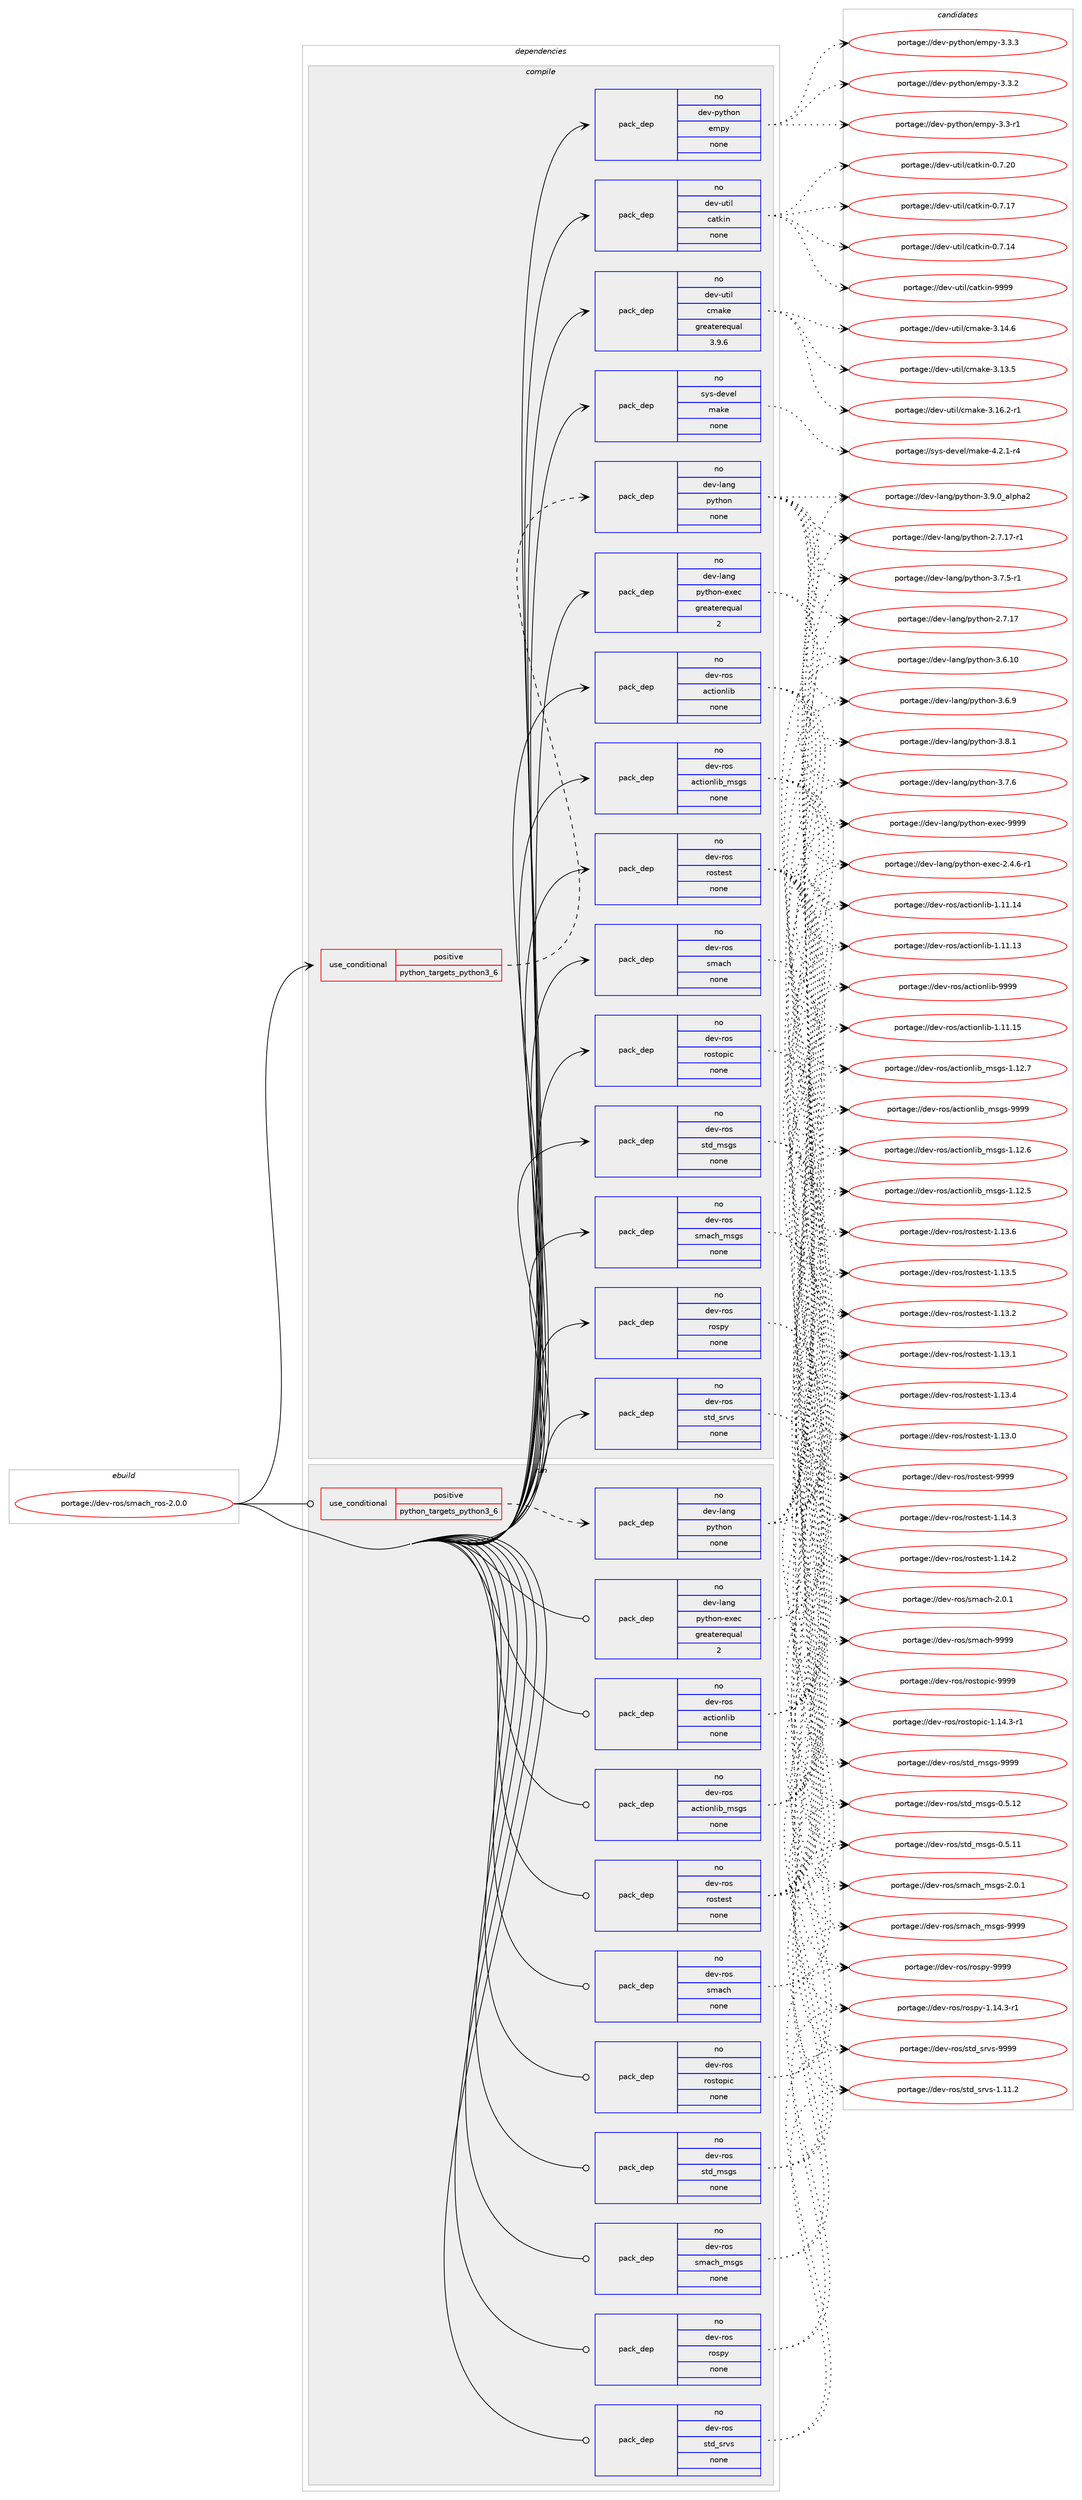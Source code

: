 digraph prolog {

# *************
# Graph options
# *************

newrank=true;
concentrate=true;
compound=true;
graph [rankdir=LR,fontname=Helvetica,fontsize=10,ranksep=1.5];#, ranksep=2.5, nodesep=0.2];
edge  [arrowhead=vee];
node  [fontname=Helvetica,fontsize=10];

# **********
# The ebuild
# **********

subgraph cluster_leftcol {
color=gray;
label=<<i>ebuild</i>>;
id [label="portage://dev-ros/smach_ros-2.0.0", color=red, width=4, href="../dev-ros/smach_ros-2.0.0.svg"];
}

# ****************
# The dependencies
# ****************

subgraph cluster_midcol {
color=gray;
label=<<i>dependencies</i>>;
subgraph cluster_compile {
fillcolor="#eeeeee";
style=filled;
label=<<i>compile</i>>;
subgraph cond96727 {
dependency379681 [label=<<TABLE BORDER="0" CELLBORDER="1" CELLSPACING="0" CELLPADDING="4"><TR><TD ROWSPAN="3" CELLPADDING="10">use_conditional</TD></TR><TR><TD>positive</TD></TR><TR><TD>python_targets_python3_6</TD></TR></TABLE>>, shape=none, color=red];
subgraph pack278101 {
dependency379682 [label=<<TABLE BORDER="0" CELLBORDER="1" CELLSPACING="0" CELLPADDING="4" WIDTH="220"><TR><TD ROWSPAN="6" CELLPADDING="30">pack_dep</TD></TR><TR><TD WIDTH="110">no</TD></TR><TR><TD>dev-lang</TD></TR><TR><TD>python</TD></TR><TR><TD>none</TD></TR><TR><TD></TD></TR></TABLE>>, shape=none, color=blue];
}
dependency379681:e -> dependency379682:w [weight=20,style="dashed",arrowhead="vee"];
}
id:e -> dependency379681:w [weight=20,style="solid",arrowhead="vee"];
subgraph pack278102 {
dependency379683 [label=<<TABLE BORDER="0" CELLBORDER="1" CELLSPACING="0" CELLPADDING="4" WIDTH="220"><TR><TD ROWSPAN="6" CELLPADDING="30">pack_dep</TD></TR><TR><TD WIDTH="110">no</TD></TR><TR><TD>dev-lang</TD></TR><TR><TD>python-exec</TD></TR><TR><TD>greaterequal</TD></TR><TR><TD>2</TD></TR></TABLE>>, shape=none, color=blue];
}
id:e -> dependency379683:w [weight=20,style="solid",arrowhead="vee"];
subgraph pack278103 {
dependency379684 [label=<<TABLE BORDER="0" CELLBORDER="1" CELLSPACING="0" CELLPADDING="4" WIDTH="220"><TR><TD ROWSPAN="6" CELLPADDING="30">pack_dep</TD></TR><TR><TD WIDTH="110">no</TD></TR><TR><TD>dev-python</TD></TR><TR><TD>empy</TD></TR><TR><TD>none</TD></TR><TR><TD></TD></TR></TABLE>>, shape=none, color=blue];
}
id:e -> dependency379684:w [weight=20,style="solid",arrowhead="vee"];
subgraph pack278104 {
dependency379685 [label=<<TABLE BORDER="0" CELLBORDER="1" CELLSPACING="0" CELLPADDING="4" WIDTH="220"><TR><TD ROWSPAN="6" CELLPADDING="30">pack_dep</TD></TR><TR><TD WIDTH="110">no</TD></TR><TR><TD>dev-ros</TD></TR><TR><TD>actionlib</TD></TR><TR><TD>none</TD></TR><TR><TD></TD></TR></TABLE>>, shape=none, color=blue];
}
id:e -> dependency379685:w [weight=20,style="solid",arrowhead="vee"];
subgraph pack278105 {
dependency379686 [label=<<TABLE BORDER="0" CELLBORDER="1" CELLSPACING="0" CELLPADDING="4" WIDTH="220"><TR><TD ROWSPAN="6" CELLPADDING="30">pack_dep</TD></TR><TR><TD WIDTH="110">no</TD></TR><TR><TD>dev-ros</TD></TR><TR><TD>actionlib_msgs</TD></TR><TR><TD>none</TD></TR><TR><TD></TD></TR></TABLE>>, shape=none, color=blue];
}
id:e -> dependency379686:w [weight=20,style="solid",arrowhead="vee"];
subgraph pack278106 {
dependency379687 [label=<<TABLE BORDER="0" CELLBORDER="1" CELLSPACING="0" CELLPADDING="4" WIDTH="220"><TR><TD ROWSPAN="6" CELLPADDING="30">pack_dep</TD></TR><TR><TD WIDTH="110">no</TD></TR><TR><TD>dev-ros</TD></TR><TR><TD>rospy</TD></TR><TR><TD>none</TD></TR><TR><TD></TD></TR></TABLE>>, shape=none, color=blue];
}
id:e -> dependency379687:w [weight=20,style="solid",arrowhead="vee"];
subgraph pack278107 {
dependency379688 [label=<<TABLE BORDER="0" CELLBORDER="1" CELLSPACING="0" CELLPADDING="4" WIDTH="220"><TR><TD ROWSPAN="6" CELLPADDING="30">pack_dep</TD></TR><TR><TD WIDTH="110">no</TD></TR><TR><TD>dev-ros</TD></TR><TR><TD>rostest</TD></TR><TR><TD>none</TD></TR><TR><TD></TD></TR></TABLE>>, shape=none, color=blue];
}
id:e -> dependency379688:w [weight=20,style="solid",arrowhead="vee"];
subgraph pack278108 {
dependency379689 [label=<<TABLE BORDER="0" CELLBORDER="1" CELLSPACING="0" CELLPADDING="4" WIDTH="220"><TR><TD ROWSPAN="6" CELLPADDING="30">pack_dep</TD></TR><TR><TD WIDTH="110">no</TD></TR><TR><TD>dev-ros</TD></TR><TR><TD>rostopic</TD></TR><TR><TD>none</TD></TR><TR><TD></TD></TR></TABLE>>, shape=none, color=blue];
}
id:e -> dependency379689:w [weight=20,style="solid",arrowhead="vee"];
subgraph pack278109 {
dependency379690 [label=<<TABLE BORDER="0" CELLBORDER="1" CELLSPACING="0" CELLPADDING="4" WIDTH="220"><TR><TD ROWSPAN="6" CELLPADDING="30">pack_dep</TD></TR><TR><TD WIDTH="110">no</TD></TR><TR><TD>dev-ros</TD></TR><TR><TD>smach</TD></TR><TR><TD>none</TD></TR><TR><TD></TD></TR></TABLE>>, shape=none, color=blue];
}
id:e -> dependency379690:w [weight=20,style="solid",arrowhead="vee"];
subgraph pack278110 {
dependency379691 [label=<<TABLE BORDER="0" CELLBORDER="1" CELLSPACING="0" CELLPADDING="4" WIDTH="220"><TR><TD ROWSPAN="6" CELLPADDING="30">pack_dep</TD></TR><TR><TD WIDTH="110">no</TD></TR><TR><TD>dev-ros</TD></TR><TR><TD>smach_msgs</TD></TR><TR><TD>none</TD></TR><TR><TD></TD></TR></TABLE>>, shape=none, color=blue];
}
id:e -> dependency379691:w [weight=20,style="solid",arrowhead="vee"];
subgraph pack278111 {
dependency379692 [label=<<TABLE BORDER="0" CELLBORDER="1" CELLSPACING="0" CELLPADDING="4" WIDTH="220"><TR><TD ROWSPAN="6" CELLPADDING="30">pack_dep</TD></TR><TR><TD WIDTH="110">no</TD></TR><TR><TD>dev-ros</TD></TR><TR><TD>std_msgs</TD></TR><TR><TD>none</TD></TR><TR><TD></TD></TR></TABLE>>, shape=none, color=blue];
}
id:e -> dependency379692:w [weight=20,style="solid",arrowhead="vee"];
subgraph pack278112 {
dependency379693 [label=<<TABLE BORDER="0" CELLBORDER="1" CELLSPACING="0" CELLPADDING="4" WIDTH="220"><TR><TD ROWSPAN="6" CELLPADDING="30">pack_dep</TD></TR><TR><TD WIDTH="110">no</TD></TR><TR><TD>dev-ros</TD></TR><TR><TD>std_srvs</TD></TR><TR><TD>none</TD></TR><TR><TD></TD></TR></TABLE>>, shape=none, color=blue];
}
id:e -> dependency379693:w [weight=20,style="solid",arrowhead="vee"];
subgraph pack278113 {
dependency379694 [label=<<TABLE BORDER="0" CELLBORDER="1" CELLSPACING="0" CELLPADDING="4" WIDTH="220"><TR><TD ROWSPAN="6" CELLPADDING="30">pack_dep</TD></TR><TR><TD WIDTH="110">no</TD></TR><TR><TD>dev-util</TD></TR><TR><TD>catkin</TD></TR><TR><TD>none</TD></TR><TR><TD></TD></TR></TABLE>>, shape=none, color=blue];
}
id:e -> dependency379694:w [weight=20,style="solid",arrowhead="vee"];
subgraph pack278114 {
dependency379695 [label=<<TABLE BORDER="0" CELLBORDER="1" CELLSPACING="0" CELLPADDING="4" WIDTH="220"><TR><TD ROWSPAN="6" CELLPADDING="30">pack_dep</TD></TR><TR><TD WIDTH="110">no</TD></TR><TR><TD>dev-util</TD></TR><TR><TD>cmake</TD></TR><TR><TD>greaterequal</TD></TR><TR><TD>3.9.6</TD></TR></TABLE>>, shape=none, color=blue];
}
id:e -> dependency379695:w [weight=20,style="solid",arrowhead="vee"];
subgraph pack278115 {
dependency379696 [label=<<TABLE BORDER="0" CELLBORDER="1" CELLSPACING="0" CELLPADDING="4" WIDTH="220"><TR><TD ROWSPAN="6" CELLPADDING="30">pack_dep</TD></TR><TR><TD WIDTH="110">no</TD></TR><TR><TD>sys-devel</TD></TR><TR><TD>make</TD></TR><TR><TD>none</TD></TR><TR><TD></TD></TR></TABLE>>, shape=none, color=blue];
}
id:e -> dependency379696:w [weight=20,style="solid",arrowhead="vee"];
}
subgraph cluster_compileandrun {
fillcolor="#eeeeee";
style=filled;
label=<<i>compile and run</i>>;
}
subgraph cluster_run {
fillcolor="#eeeeee";
style=filled;
label=<<i>run</i>>;
subgraph cond96728 {
dependency379697 [label=<<TABLE BORDER="0" CELLBORDER="1" CELLSPACING="0" CELLPADDING="4"><TR><TD ROWSPAN="3" CELLPADDING="10">use_conditional</TD></TR><TR><TD>positive</TD></TR><TR><TD>python_targets_python3_6</TD></TR></TABLE>>, shape=none, color=red];
subgraph pack278116 {
dependency379698 [label=<<TABLE BORDER="0" CELLBORDER="1" CELLSPACING="0" CELLPADDING="4" WIDTH="220"><TR><TD ROWSPAN="6" CELLPADDING="30">pack_dep</TD></TR><TR><TD WIDTH="110">no</TD></TR><TR><TD>dev-lang</TD></TR><TR><TD>python</TD></TR><TR><TD>none</TD></TR><TR><TD></TD></TR></TABLE>>, shape=none, color=blue];
}
dependency379697:e -> dependency379698:w [weight=20,style="dashed",arrowhead="vee"];
}
id:e -> dependency379697:w [weight=20,style="solid",arrowhead="odot"];
subgraph pack278117 {
dependency379699 [label=<<TABLE BORDER="0" CELLBORDER="1" CELLSPACING="0" CELLPADDING="4" WIDTH="220"><TR><TD ROWSPAN="6" CELLPADDING="30">pack_dep</TD></TR><TR><TD WIDTH="110">no</TD></TR><TR><TD>dev-lang</TD></TR><TR><TD>python-exec</TD></TR><TR><TD>greaterequal</TD></TR><TR><TD>2</TD></TR></TABLE>>, shape=none, color=blue];
}
id:e -> dependency379699:w [weight=20,style="solid",arrowhead="odot"];
subgraph pack278118 {
dependency379700 [label=<<TABLE BORDER="0" CELLBORDER="1" CELLSPACING="0" CELLPADDING="4" WIDTH="220"><TR><TD ROWSPAN="6" CELLPADDING="30">pack_dep</TD></TR><TR><TD WIDTH="110">no</TD></TR><TR><TD>dev-ros</TD></TR><TR><TD>actionlib</TD></TR><TR><TD>none</TD></TR><TR><TD></TD></TR></TABLE>>, shape=none, color=blue];
}
id:e -> dependency379700:w [weight=20,style="solid",arrowhead="odot"];
subgraph pack278119 {
dependency379701 [label=<<TABLE BORDER="0" CELLBORDER="1" CELLSPACING="0" CELLPADDING="4" WIDTH="220"><TR><TD ROWSPAN="6" CELLPADDING="30">pack_dep</TD></TR><TR><TD WIDTH="110">no</TD></TR><TR><TD>dev-ros</TD></TR><TR><TD>actionlib_msgs</TD></TR><TR><TD>none</TD></TR><TR><TD></TD></TR></TABLE>>, shape=none, color=blue];
}
id:e -> dependency379701:w [weight=20,style="solid",arrowhead="odot"];
subgraph pack278120 {
dependency379702 [label=<<TABLE BORDER="0" CELLBORDER="1" CELLSPACING="0" CELLPADDING="4" WIDTH="220"><TR><TD ROWSPAN="6" CELLPADDING="30">pack_dep</TD></TR><TR><TD WIDTH="110">no</TD></TR><TR><TD>dev-ros</TD></TR><TR><TD>rospy</TD></TR><TR><TD>none</TD></TR><TR><TD></TD></TR></TABLE>>, shape=none, color=blue];
}
id:e -> dependency379702:w [weight=20,style="solid",arrowhead="odot"];
subgraph pack278121 {
dependency379703 [label=<<TABLE BORDER="0" CELLBORDER="1" CELLSPACING="0" CELLPADDING="4" WIDTH="220"><TR><TD ROWSPAN="6" CELLPADDING="30">pack_dep</TD></TR><TR><TD WIDTH="110">no</TD></TR><TR><TD>dev-ros</TD></TR><TR><TD>rostest</TD></TR><TR><TD>none</TD></TR><TR><TD></TD></TR></TABLE>>, shape=none, color=blue];
}
id:e -> dependency379703:w [weight=20,style="solid",arrowhead="odot"];
subgraph pack278122 {
dependency379704 [label=<<TABLE BORDER="0" CELLBORDER="1" CELLSPACING="0" CELLPADDING="4" WIDTH="220"><TR><TD ROWSPAN="6" CELLPADDING="30">pack_dep</TD></TR><TR><TD WIDTH="110">no</TD></TR><TR><TD>dev-ros</TD></TR><TR><TD>rostopic</TD></TR><TR><TD>none</TD></TR><TR><TD></TD></TR></TABLE>>, shape=none, color=blue];
}
id:e -> dependency379704:w [weight=20,style="solid",arrowhead="odot"];
subgraph pack278123 {
dependency379705 [label=<<TABLE BORDER="0" CELLBORDER="1" CELLSPACING="0" CELLPADDING="4" WIDTH="220"><TR><TD ROWSPAN="6" CELLPADDING="30">pack_dep</TD></TR><TR><TD WIDTH="110">no</TD></TR><TR><TD>dev-ros</TD></TR><TR><TD>smach</TD></TR><TR><TD>none</TD></TR><TR><TD></TD></TR></TABLE>>, shape=none, color=blue];
}
id:e -> dependency379705:w [weight=20,style="solid",arrowhead="odot"];
subgraph pack278124 {
dependency379706 [label=<<TABLE BORDER="0" CELLBORDER="1" CELLSPACING="0" CELLPADDING="4" WIDTH="220"><TR><TD ROWSPAN="6" CELLPADDING="30">pack_dep</TD></TR><TR><TD WIDTH="110">no</TD></TR><TR><TD>dev-ros</TD></TR><TR><TD>smach_msgs</TD></TR><TR><TD>none</TD></TR><TR><TD></TD></TR></TABLE>>, shape=none, color=blue];
}
id:e -> dependency379706:w [weight=20,style="solid",arrowhead="odot"];
subgraph pack278125 {
dependency379707 [label=<<TABLE BORDER="0" CELLBORDER="1" CELLSPACING="0" CELLPADDING="4" WIDTH="220"><TR><TD ROWSPAN="6" CELLPADDING="30">pack_dep</TD></TR><TR><TD WIDTH="110">no</TD></TR><TR><TD>dev-ros</TD></TR><TR><TD>std_msgs</TD></TR><TR><TD>none</TD></TR><TR><TD></TD></TR></TABLE>>, shape=none, color=blue];
}
id:e -> dependency379707:w [weight=20,style="solid",arrowhead="odot"];
subgraph pack278126 {
dependency379708 [label=<<TABLE BORDER="0" CELLBORDER="1" CELLSPACING="0" CELLPADDING="4" WIDTH="220"><TR><TD ROWSPAN="6" CELLPADDING="30">pack_dep</TD></TR><TR><TD WIDTH="110">no</TD></TR><TR><TD>dev-ros</TD></TR><TR><TD>std_srvs</TD></TR><TR><TD>none</TD></TR><TR><TD></TD></TR></TABLE>>, shape=none, color=blue];
}
id:e -> dependency379708:w [weight=20,style="solid",arrowhead="odot"];
}
}

# **************
# The candidates
# **************

subgraph cluster_choices {
rank=same;
color=gray;
label=<<i>candidates</i>>;

subgraph choice278101 {
color=black;
nodesep=1;
choice10010111845108971101034711212111610411111045514657464895971081121049750 [label="portage://dev-lang/python-3.9.0_alpha2", color=red, width=4,href="../dev-lang/python-3.9.0_alpha2.svg"];
choice100101118451089711010347112121116104111110455146564649 [label="portage://dev-lang/python-3.8.1", color=red, width=4,href="../dev-lang/python-3.8.1.svg"];
choice100101118451089711010347112121116104111110455146554654 [label="portage://dev-lang/python-3.7.6", color=red, width=4,href="../dev-lang/python-3.7.6.svg"];
choice1001011184510897110103471121211161041111104551465546534511449 [label="portage://dev-lang/python-3.7.5-r1", color=red, width=4,href="../dev-lang/python-3.7.5-r1.svg"];
choice100101118451089711010347112121116104111110455146544657 [label="portage://dev-lang/python-3.6.9", color=red, width=4,href="../dev-lang/python-3.6.9.svg"];
choice10010111845108971101034711212111610411111045514654464948 [label="portage://dev-lang/python-3.6.10", color=red, width=4,href="../dev-lang/python-3.6.10.svg"];
choice100101118451089711010347112121116104111110455046554649554511449 [label="portage://dev-lang/python-2.7.17-r1", color=red, width=4,href="../dev-lang/python-2.7.17-r1.svg"];
choice10010111845108971101034711212111610411111045504655464955 [label="portage://dev-lang/python-2.7.17", color=red, width=4,href="../dev-lang/python-2.7.17.svg"];
dependency379682:e -> choice10010111845108971101034711212111610411111045514657464895971081121049750:w [style=dotted,weight="100"];
dependency379682:e -> choice100101118451089711010347112121116104111110455146564649:w [style=dotted,weight="100"];
dependency379682:e -> choice100101118451089711010347112121116104111110455146554654:w [style=dotted,weight="100"];
dependency379682:e -> choice1001011184510897110103471121211161041111104551465546534511449:w [style=dotted,weight="100"];
dependency379682:e -> choice100101118451089711010347112121116104111110455146544657:w [style=dotted,weight="100"];
dependency379682:e -> choice10010111845108971101034711212111610411111045514654464948:w [style=dotted,weight="100"];
dependency379682:e -> choice100101118451089711010347112121116104111110455046554649554511449:w [style=dotted,weight="100"];
dependency379682:e -> choice10010111845108971101034711212111610411111045504655464955:w [style=dotted,weight="100"];
}
subgraph choice278102 {
color=black;
nodesep=1;
choice10010111845108971101034711212111610411111045101120101994557575757 [label="portage://dev-lang/python-exec-9999", color=red, width=4,href="../dev-lang/python-exec-9999.svg"];
choice10010111845108971101034711212111610411111045101120101994550465246544511449 [label="portage://dev-lang/python-exec-2.4.6-r1", color=red, width=4,href="../dev-lang/python-exec-2.4.6-r1.svg"];
dependency379683:e -> choice10010111845108971101034711212111610411111045101120101994557575757:w [style=dotted,weight="100"];
dependency379683:e -> choice10010111845108971101034711212111610411111045101120101994550465246544511449:w [style=dotted,weight="100"];
}
subgraph choice278103 {
color=black;
nodesep=1;
choice1001011184511212111610411111047101109112121455146514651 [label="portage://dev-python/empy-3.3.3", color=red, width=4,href="../dev-python/empy-3.3.3.svg"];
choice1001011184511212111610411111047101109112121455146514650 [label="portage://dev-python/empy-3.3.2", color=red, width=4,href="../dev-python/empy-3.3.2.svg"];
choice1001011184511212111610411111047101109112121455146514511449 [label="portage://dev-python/empy-3.3-r1", color=red, width=4,href="../dev-python/empy-3.3-r1.svg"];
dependency379684:e -> choice1001011184511212111610411111047101109112121455146514651:w [style=dotted,weight="100"];
dependency379684:e -> choice1001011184511212111610411111047101109112121455146514650:w [style=dotted,weight="100"];
dependency379684:e -> choice1001011184511212111610411111047101109112121455146514511449:w [style=dotted,weight="100"];
}
subgraph choice278104 {
color=black;
nodesep=1;
choice10010111845114111115479799116105111110108105984557575757 [label="portage://dev-ros/actionlib-9999", color=red, width=4,href="../dev-ros/actionlib-9999.svg"];
choice10010111845114111115479799116105111110108105984549464949464953 [label="portage://dev-ros/actionlib-1.11.15", color=red, width=4,href="../dev-ros/actionlib-1.11.15.svg"];
choice10010111845114111115479799116105111110108105984549464949464952 [label="portage://dev-ros/actionlib-1.11.14", color=red, width=4,href="../dev-ros/actionlib-1.11.14.svg"];
choice10010111845114111115479799116105111110108105984549464949464951 [label="portage://dev-ros/actionlib-1.11.13", color=red, width=4,href="../dev-ros/actionlib-1.11.13.svg"];
dependency379685:e -> choice10010111845114111115479799116105111110108105984557575757:w [style=dotted,weight="100"];
dependency379685:e -> choice10010111845114111115479799116105111110108105984549464949464953:w [style=dotted,weight="100"];
dependency379685:e -> choice10010111845114111115479799116105111110108105984549464949464952:w [style=dotted,weight="100"];
dependency379685:e -> choice10010111845114111115479799116105111110108105984549464949464951:w [style=dotted,weight="100"];
}
subgraph choice278105 {
color=black;
nodesep=1;
choice1001011184511411111547979911610511111010810598951091151031154557575757 [label="portage://dev-ros/actionlib_msgs-9999", color=red, width=4,href="../dev-ros/actionlib_msgs-9999.svg"];
choice10010111845114111115479799116105111110108105989510911510311545494649504655 [label="portage://dev-ros/actionlib_msgs-1.12.7", color=red, width=4,href="../dev-ros/actionlib_msgs-1.12.7.svg"];
choice10010111845114111115479799116105111110108105989510911510311545494649504654 [label="portage://dev-ros/actionlib_msgs-1.12.6", color=red, width=4,href="../dev-ros/actionlib_msgs-1.12.6.svg"];
choice10010111845114111115479799116105111110108105989510911510311545494649504653 [label="portage://dev-ros/actionlib_msgs-1.12.5", color=red, width=4,href="../dev-ros/actionlib_msgs-1.12.5.svg"];
dependency379686:e -> choice1001011184511411111547979911610511111010810598951091151031154557575757:w [style=dotted,weight="100"];
dependency379686:e -> choice10010111845114111115479799116105111110108105989510911510311545494649504655:w [style=dotted,weight="100"];
dependency379686:e -> choice10010111845114111115479799116105111110108105989510911510311545494649504654:w [style=dotted,weight="100"];
dependency379686:e -> choice10010111845114111115479799116105111110108105989510911510311545494649504653:w [style=dotted,weight="100"];
}
subgraph choice278106 {
color=black;
nodesep=1;
choice10010111845114111115471141111151121214557575757 [label="portage://dev-ros/rospy-9999", color=red, width=4,href="../dev-ros/rospy-9999.svg"];
choice1001011184511411111547114111115112121454946495246514511449 [label="portage://dev-ros/rospy-1.14.3-r1", color=red, width=4,href="../dev-ros/rospy-1.14.3-r1.svg"];
dependency379687:e -> choice10010111845114111115471141111151121214557575757:w [style=dotted,weight="100"];
dependency379687:e -> choice1001011184511411111547114111115112121454946495246514511449:w [style=dotted,weight="100"];
}
subgraph choice278107 {
color=black;
nodesep=1;
choice10010111845114111115471141111151161011151164557575757 [label="portage://dev-ros/rostest-9999", color=red, width=4,href="../dev-ros/rostest-9999.svg"];
choice100101118451141111154711411111511610111511645494649524651 [label="portage://dev-ros/rostest-1.14.3", color=red, width=4,href="../dev-ros/rostest-1.14.3.svg"];
choice100101118451141111154711411111511610111511645494649524650 [label="portage://dev-ros/rostest-1.14.2", color=red, width=4,href="../dev-ros/rostest-1.14.2.svg"];
choice100101118451141111154711411111511610111511645494649514654 [label="portage://dev-ros/rostest-1.13.6", color=red, width=4,href="../dev-ros/rostest-1.13.6.svg"];
choice100101118451141111154711411111511610111511645494649514653 [label="portage://dev-ros/rostest-1.13.5", color=red, width=4,href="../dev-ros/rostest-1.13.5.svg"];
choice100101118451141111154711411111511610111511645494649514652 [label="portage://dev-ros/rostest-1.13.4", color=red, width=4,href="../dev-ros/rostest-1.13.4.svg"];
choice100101118451141111154711411111511610111511645494649514650 [label="portage://dev-ros/rostest-1.13.2", color=red, width=4,href="../dev-ros/rostest-1.13.2.svg"];
choice100101118451141111154711411111511610111511645494649514649 [label="portage://dev-ros/rostest-1.13.1", color=red, width=4,href="../dev-ros/rostest-1.13.1.svg"];
choice100101118451141111154711411111511610111511645494649514648 [label="portage://dev-ros/rostest-1.13.0", color=red, width=4,href="../dev-ros/rostest-1.13.0.svg"];
dependency379688:e -> choice10010111845114111115471141111151161011151164557575757:w [style=dotted,weight="100"];
dependency379688:e -> choice100101118451141111154711411111511610111511645494649524651:w [style=dotted,weight="100"];
dependency379688:e -> choice100101118451141111154711411111511610111511645494649524650:w [style=dotted,weight="100"];
dependency379688:e -> choice100101118451141111154711411111511610111511645494649514654:w [style=dotted,weight="100"];
dependency379688:e -> choice100101118451141111154711411111511610111511645494649514653:w [style=dotted,weight="100"];
dependency379688:e -> choice100101118451141111154711411111511610111511645494649514652:w [style=dotted,weight="100"];
dependency379688:e -> choice100101118451141111154711411111511610111511645494649514650:w [style=dotted,weight="100"];
dependency379688:e -> choice100101118451141111154711411111511610111511645494649514649:w [style=dotted,weight="100"];
dependency379688:e -> choice100101118451141111154711411111511610111511645494649514648:w [style=dotted,weight="100"];
}
subgraph choice278108 {
color=black;
nodesep=1;
choice1001011184511411111547114111115116111112105994557575757 [label="portage://dev-ros/rostopic-9999", color=red, width=4,href="../dev-ros/rostopic-9999.svg"];
choice100101118451141111154711411111511611111210599454946495246514511449 [label="portage://dev-ros/rostopic-1.14.3-r1", color=red, width=4,href="../dev-ros/rostopic-1.14.3-r1.svg"];
dependency379689:e -> choice1001011184511411111547114111115116111112105994557575757:w [style=dotted,weight="100"];
dependency379689:e -> choice100101118451141111154711411111511611111210599454946495246514511449:w [style=dotted,weight="100"];
}
subgraph choice278109 {
color=black;
nodesep=1;
choice100101118451141111154711510997991044557575757 [label="portage://dev-ros/smach-9999", color=red, width=4,href="../dev-ros/smach-9999.svg"];
choice10010111845114111115471151099799104455046484649 [label="portage://dev-ros/smach-2.0.1", color=red, width=4,href="../dev-ros/smach-2.0.1.svg"];
dependency379690:e -> choice100101118451141111154711510997991044557575757:w [style=dotted,weight="100"];
dependency379690:e -> choice10010111845114111115471151099799104455046484649:w [style=dotted,weight="100"];
}
subgraph choice278110 {
color=black;
nodesep=1;
choice10010111845114111115471151099799104951091151031154557575757 [label="portage://dev-ros/smach_msgs-9999", color=red, width=4,href="../dev-ros/smach_msgs-9999.svg"];
choice1001011184511411111547115109979910495109115103115455046484649 [label="portage://dev-ros/smach_msgs-2.0.1", color=red, width=4,href="../dev-ros/smach_msgs-2.0.1.svg"];
dependency379691:e -> choice10010111845114111115471151099799104951091151031154557575757:w [style=dotted,weight="100"];
dependency379691:e -> choice1001011184511411111547115109979910495109115103115455046484649:w [style=dotted,weight="100"];
}
subgraph choice278111 {
color=black;
nodesep=1;
choice1001011184511411111547115116100951091151031154557575757 [label="portage://dev-ros/std_msgs-9999", color=red, width=4,href="../dev-ros/std_msgs-9999.svg"];
choice10010111845114111115471151161009510911510311545484653464950 [label="portage://dev-ros/std_msgs-0.5.12", color=red, width=4,href="../dev-ros/std_msgs-0.5.12.svg"];
choice10010111845114111115471151161009510911510311545484653464949 [label="portage://dev-ros/std_msgs-0.5.11", color=red, width=4,href="../dev-ros/std_msgs-0.5.11.svg"];
dependency379692:e -> choice1001011184511411111547115116100951091151031154557575757:w [style=dotted,weight="100"];
dependency379692:e -> choice10010111845114111115471151161009510911510311545484653464950:w [style=dotted,weight="100"];
dependency379692:e -> choice10010111845114111115471151161009510911510311545484653464949:w [style=dotted,weight="100"];
}
subgraph choice278112 {
color=black;
nodesep=1;
choice1001011184511411111547115116100951151141181154557575757 [label="portage://dev-ros/std_srvs-9999", color=red, width=4,href="../dev-ros/std_srvs-9999.svg"];
choice10010111845114111115471151161009511511411811545494649494650 [label="portage://dev-ros/std_srvs-1.11.2", color=red, width=4,href="../dev-ros/std_srvs-1.11.2.svg"];
dependency379693:e -> choice1001011184511411111547115116100951151141181154557575757:w [style=dotted,weight="100"];
dependency379693:e -> choice10010111845114111115471151161009511511411811545494649494650:w [style=dotted,weight="100"];
}
subgraph choice278113 {
color=black;
nodesep=1;
choice100101118451171161051084799971161071051104557575757 [label="portage://dev-util/catkin-9999", color=red, width=4,href="../dev-util/catkin-9999.svg"];
choice1001011184511711610510847999711610710511045484655465048 [label="portage://dev-util/catkin-0.7.20", color=red, width=4,href="../dev-util/catkin-0.7.20.svg"];
choice1001011184511711610510847999711610710511045484655464955 [label="portage://dev-util/catkin-0.7.17", color=red, width=4,href="../dev-util/catkin-0.7.17.svg"];
choice1001011184511711610510847999711610710511045484655464952 [label="portage://dev-util/catkin-0.7.14", color=red, width=4,href="../dev-util/catkin-0.7.14.svg"];
dependency379694:e -> choice100101118451171161051084799971161071051104557575757:w [style=dotted,weight="100"];
dependency379694:e -> choice1001011184511711610510847999711610710511045484655465048:w [style=dotted,weight="100"];
dependency379694:e -> choice1001011184511711610510847999711610710511045484655464955:w [style=dotted,weight="100"];
dependency379694:e -> choice1001011184511711610510847999711610710511045484655464952:w [style=dotted,weight="100"];
}
subgraph choice278114 {
color=black;
nodesep=1;
choice10010111845117116105108479910997107101455146495446504511449 [label="portage://dev-util/cmake-3.16.2-r1", color=red, width=4,href="../dev-util/cmake-3.16.2-r1.svg"];
choice1001011184511711610510847991099710710145514649524654 [label="portage://dev-util/cmake-3.14.6", color=red, width=4,href="../dev-util/cmake-3.14.6.svg"];
choice1001011184511711610510847991099710710145514649514653 [label="portage://dev-util/cmake-3.13.5", color=red, width=4,href="../dev-util/cmake-3.13.5.svg"];
dependency379695:e -> choice10010111845117116105108479910997107101455146495446504511449:w [style=dotted,weight="100"];
dependency379695:e -> choice1001011184511711610510847991099710710145514649524654:w [style=dotted,weight="100"];
dependency379695:e -> choice1001011184511711610510847991099710710145514649514653:w [style=dotted,weight="100"];
}
subgraph choice278115 {
color=black;
nodesep=1;
choice1151211154510010111810110847109971071014552465046494511452 [label="portage://sys-devel/make-4.2.1-r4", color=red, width=4,href="../sys-devel/make-4.2.1-r4.svg"];
dependency379696:e -> choice1151211154510010111810110847109971071014552465046494511452:w [style=dotted,weight="100"];
}
subgraph choice278116 {
color=black;
nodesep=1;
choice10010111845108971101034711212111610411111045514657464895971081121049750 [label="portage://dev-lang/python-3.9.0_alpha2", color=red, width=4,href="../dev-lang/python-3.9.0_alpha2.svg"];
choice100101118451089711010347112121116104111110455146564649 [label="portage://dev-lang/python-3.8.1", color=red, width=4,href="../dev-lang/python-3.8.1.svg"];
choice100101118451089711010347112121116104111110455146554654 [label="portage://dev-lang/python-3.7.6", color=red, width=4,href="../dev-lang/python-3.7.6.svg"];
choice1001011184510897110103471121211161041111104551465546534511449 [label="portage://dev-lang/python-3.7.5-r1", color=red, width=4,href="../dev-lang/python-3.7.5-r1.svg"];
choice100101118451089711010347112121116104111110455146544657 [label="portage://dev-lang/python-3.6.9", color=red, width=4,href="../dev-lang/python-3.6.9.svg"];
choice10010111845108971101034711212111610411111045514654464948 [label="portage://dev-lang/python-3.6.10", color=red, width=4,href="../dev-lang/python-3.6.10.svg"];
choice100101118451089711010347112121116104111110455046554649554511449 [label="portage://dev-lang/python-2.7.17-r1", color=red, width=4,href="../dev-lang/python-2.7.17-r1.svg"];
choice10010111845108971101034711212111610411111045504655464955 [label="portage://dev-lang/python-2.7.17", color=red, width=4,href="../dev-lang/python-2.7.17.svg"];
dependency379698:e -> choice10010111845108971101034711212111610411111045514657464895971081121049750:w [style=dotted,weight="100"];
dependency379698:e -> choice100101118451089711010347112121116104111110455146564649:w [style=dotted,weight="100"];
dependency379698:e -> choice100101118451089711010347112121116104111110455146554654:w [style=dotted,weight="100"];
dependency379698:e -> choice1001011184510897110103471121211161041111104551465546534511449:w [style=dotted,weight="100"];
dependency379698:e -> choice100101118451089711010347112121116104111110455146544657:w [style=dotted,weight="100"];
dependency379698:e -> choice10010111845108971101034711212111610411111045514654464948:w [style=dotted,weight="100"];
dependency379698:e -> choice100101118451089711010347112121116104111110455046554649554511449:w [style=dotted,weight="100"];
dependency379698:e -> choice10010111845108971101034711212111610411111045504655464955:w [style=dotted,weight="100"];
}
subgraph choice278117 {
color=black;
nodesep=1;
choice10010111845108971101034711212111610411111045101120101994557575757 [label="portage://dev-lang/python-exec-9999", color=red, width=4,href="../dev-lang/python-exec-9999.svg"];
choice10010111845108971101034711212111610411111045101120101994550465246544511449 [label="portage://dev-lang/python-exec-2.4.6-r1", color=red, width=4,href="../dev-lang/python-exec-2.4.6-r1.svg"];
dependency379699:e -> choice10010111845108971101034711212111610411111045101120101994557575757:w [style=dotted,weight="100"];
dependency379699:e -> choice10010111845108971101034711212111610411111045101120101994550465246544511449:w [style=dotted,weight="100"];
}
subgraph choice278118 {
color=black;
nodesep=1;
choice10010111845114111115479799116105111110108105984557575757 [label="portage://dev-ros/actionlib-9999", color=red, width=4,href="../dev-ros/actionlib-9999.svg"];
choice10010111845114111115479799116105111110108105984549464949464953 [label="portage://dev-ros/actionlib-1.11.15", color=red, width=4,href="../dev-ros/actionlib-1.11.15.svg"];
choice10010111845114111115479799116105111110108105984549464949464952 [label="portage://dev-ros/actionlib-1.11.14", color=red, width=4,href="../dev-ros/actionlib-1.11.14.svg"];
choice10010111845114111115479799116105111110108105984549464949464951 [label="portage://dev-ros/actionlib-1.11.13", color=red, width=4,href="../dev-ros/actionlib-1.11.13.svg"];
dependency379700:e -> choice10010111845114111115479799116105111110108105984557575757:w [style=dotted,weight="100"];
dependency379700:e -> choice10010111845114111115479799116105111110108105984549464949464953:w [style=dotted,weight="100"];
dependency379700:e -> choice10010111845114111115479799116105111110108105984549464949464952:w [style=dotted,weight="100"];
dependency379700:e -> choice10010111845114111115479799116105111110108105984549464949464951:w [style=dotted,weight="100"];
}
subgraph choice278119 {
color=black;
nodesep=1;
choice1001011184511411111547979911610511111010810598951091151031154557575757 [label="portage://dev-ros/actionlib_msgs-9999", color=red, width=4,href="../dev-ros/actionlib_msgs-9999.svg"];
choice10010111845114111115479799116105111110108105989510911510311545494649504655 [label="portage://dev-ros/actionlib_msgs-1.12.7", color=red, width=4,href="../dev-ros/actionlib_msgs-1.12.7.svg"];
choice10010111845114111115479799116105111110108105989510911510311545494649504654 [label="portage://dev-ros/actionlib_msgs-1.12.6", color=red, width=4,href="../dev-ros/actionlib_msgs-1.12.6.svg"];
choice10010111845114111115479799116105111110108105989510911510311545494649504653 [label="portage://dev-ros/actionlib_msgs-1.12.5", color=red, width=4,href="../dev-ros/actionlib_msgs-1.12.5.svg"];
dependency379701:e -> choice1001011184511411111547979911610511111010810598951091151031154557575757:w [style=dotted,weight="100"];
dependency379701:e -> choice10010111845114111115479799116105111110108105989510911510311545494649504655:w [style=dotted,weight="100"];
dependency379701:e -> choice10010111845114111115479799116105111110108105989510911510311545494649504654:w [style=dotted,weight="100"];
dependency379701:e -> choice10010111845114111115479799116105111110108105989510911510311545494649504653:w [style=dotted,weight="100"];
}
subgraph choice278120 {
color=black;
nodesep=1;
choice10010111845114111115471141111151121214557575757 [label="portage://dev-ros/rospy-9999", color=red, width=4,href="../dev-ros/rospy-9999.svg"];
choice1001011184511411111547114111115112121454946495246514511449 [label="portage://dev-ros/rospy-1.14.3-r1", color=red, width=4,href="../dev-ros/rospy-1.14.3-r1.svg"];
dependency379702:e -> choice10010111845114111115471141111151121214557575757:w [style=dotted,weight="100"];
dependency379702:e -> choice1001011184511411111547114111115112121454946495246514511449:w [style=dotted,weight="100"];
}
subgraph choice278121 {
color=black;
nodesep=1;
choice10010111845114111115471141111151161011151164557575757 [label="portage://dev-ros/rostest-9999", color=red, width=4,href="../dev-ros/rostest-9999.svg"];
choice100101118451141111154711411111511610111511645494649524651 [label="portage://dev-ros/rostest-1.14.3", color=red, width=4,href="../dev-ros/rostest-1.14.3.svg"];
choice100101118451141111154711411111511610111511645494649524650 [label="portage://dev-ros/rostest-1.14.2", color=red, width=4,href="../dev-ros/rostest-1.14.2.svg"];
choice100101118451141111154711411111511610111511645494649514654 [label="portage://dev-ros/rostest-1.13.6", color=red, width=4,href="../dev-ros/rostest-1.13.6.svg"];
choice100101118451141111154711411111511610111511645494649514653 [label="portage://dev-ros/rostest-1.13.5", color=red, width=4,href="../dev-ros/rostest-1.13.5.svg"];
choice100101118451141111154711411111511610111511645494649514652 [label="portage://dev-ros/rostest-1.13.4", color=red, width=4,href="../dev-ros/rostest-1.13.4.svg"];
choice100101118451141111154711411111511610111511645494649514650 [label="portage://dev-ros/rostest-1.13.2", color=red, width=4,href="../dev-ros/rostest-1.13.2.svg"];
choice100101118451141111154711411111511610111511645494649514649 [label="portage://dev-ros/rostest-1.13.1", color=red, width=4,href="../dev-ros/rostest-1.13.1.svg"];
choice100101118451141111154711411111511610111511645494649514648 [label="portage://dev-ros/rostest-1.13.0", color=red, width=4,href="../dev-ros/rostest-1.13.0.svg"];
dependency379703:e -> choice10010111845114111115471141111151161011151164557575757:w [style=dotted,weight="100"];
dependency379703:e -> choice100101118451141111154711411111511610111511645494649524651:w [style=dotted,weight="100"];
dependency379703:e -> choice100101118451141111154711411111511610111511645494649524650:w [style=dotted,weight="100"];
dependency379703:e -> choice100101118451141111154711411111511610111511645494649514654:w [style=dotted,weight="100"];
dependency379703:e -> choice100101118451141111154711411111511610111511645494649514653:w [style=dotted,weight="100"];
dependency379703:e -> choice100101118451141111154711411111511610111511645494649514652:w [style=dotted,weight="100"];
dependency379703:e -> choice100101118451141111154711411111511610111511645494649514650:w [style=dotted,weight="100"];
dependency379703:e -> choice100101118451141111154711411111511610111511645494649514649:w [style=dotted,weight="100"];
dependency379703:e -> choice100101118451141111154711411111511610111511645494649514648:w [style=dotted,weight="100"];
}
subgraph choice278122 {
color=black;
nodesep=1;
choice1001011184511411111547114111115116111112105994557575757 [label="portage://dev-ros/rostopic-9999", color=red, width=4,href="../dev-ros/rostopic-9999.svg"];
choice100101118451141111154711411111511611111210599454946495246514511449 [label="portage://dev-ros/rostopic-1.14.3-r1", color=red, width=4,href="../dev-ros/rostopic-1.14.3-r1.svg"];
dependency379704:e -> choice1001011184511411111547114111115116111112105994557575757:w [style=dotted,weight="100"];
dependency379704:e -> choice100101118451141111154711411111511611111210599454946495246514511449:w [style=dotted,weight="100"];
}
subgraph choice278123 {
color=black;
nodesep=1;
choice100101118451141111154711510997991044557575757 [label="portage://dev-ros/smach-9999", color=red, width=4,href="../dev-ros/smach-9999.svg"];
choice10010111845114111115471151099799104455046484649 [label="portage://dev-ros/smach-2.0.1", color=red, width=4,href="../dev-ros/smach-2.0.1.svg"];
dependency379705:e -> choice100101118451141111154711510997991044557575757:w [style=dotted,weight="100"];
dependency379705:e -> choice10010111845114111115471151099799104455046484649:w [style=dotted,weight="100"];
}
subgraph choice278124 {
color=black;
nodesep=1;
choice10010111845114111115471151099799104951091151031154557575757 [label="portage://dev-ros/smach_msgs-9999", color=red, width=4,href="../dev-ros/smach_msgs-9999.svg"];
choice1001011184511411111547115109979910495109115103115455046484649 [label="portage://dev-ros/smach_msgs-2.0.1", color=red, width=4,href="../dev-ros/smach_msgs-2.0.1.svg"];
dependency379706:e -> choice10010111845114111115471151099799104951091151031154557575757:w [style=dotted,weight="100"];
dependency379706:e -> choice1001011184511411111547115109979910495109115103115455046484649:w [style=dotted,weight="100"];
}
subgraph choice278125 {
color=black;
nodesep=1;
choice1001011184511411111547115116100951091151031154557575757 [label="portage://dev-ros/std_msgs-9999", color=red, width=4,href="../dev-ros/std_msgs-9999.svg"];
choice10010111845114111115471151161009510911510311545484653464950 [label="portage://dev-ros/std_msgs-0.5.12", color=red, width=4,href="../dev-ros/std_msgs-0.5.12.svg"];
choice10010111845114111115471151161009510911510311545484653464949 [label="portage://dev-ros/std_msgs-0.5.11", color=red, width=4,href="../dev-ros/std_msgs-0.5.11.svg"];
dependency379707:e -> choice1001011184511411111547115116100951091151031154557575757:w [style=dotted,weight="100"];
dependency379707:e -> choice10010111845114111115471151161009510911510311545484653464950:w [style=dotted,weight="100"];
dependency379707:e -> choice10010111845114111115471151161009510911510311545484653464949:w [style=dotted,weight="100"];
}
subgraph choice278126 {
color=black;
nodesep=1;
choice1001011184511411111547115116100951151141181154557575757 [label="portage://dev-ros/std_srvs-9999", color=red, width=4,href="../dev-ros/std_srvs-9999.svg"];
choice10010111845114111115471151161009511511411811545494649494650 [label="portage://dev-ros/std_srvs-1.11.2", color=red, width=4,href="../dev-ros/std_srvs-1.11.2.svg"];
dependency379708:e -> choice1001011184511411111547115116100951151141181154557575757:w [style=dotted,weight="100"];
dependency379708:e -> choice10010111845114111115471151161009511511411811545494649494650:w [style=dotted,weight="100"];
}
}

}
